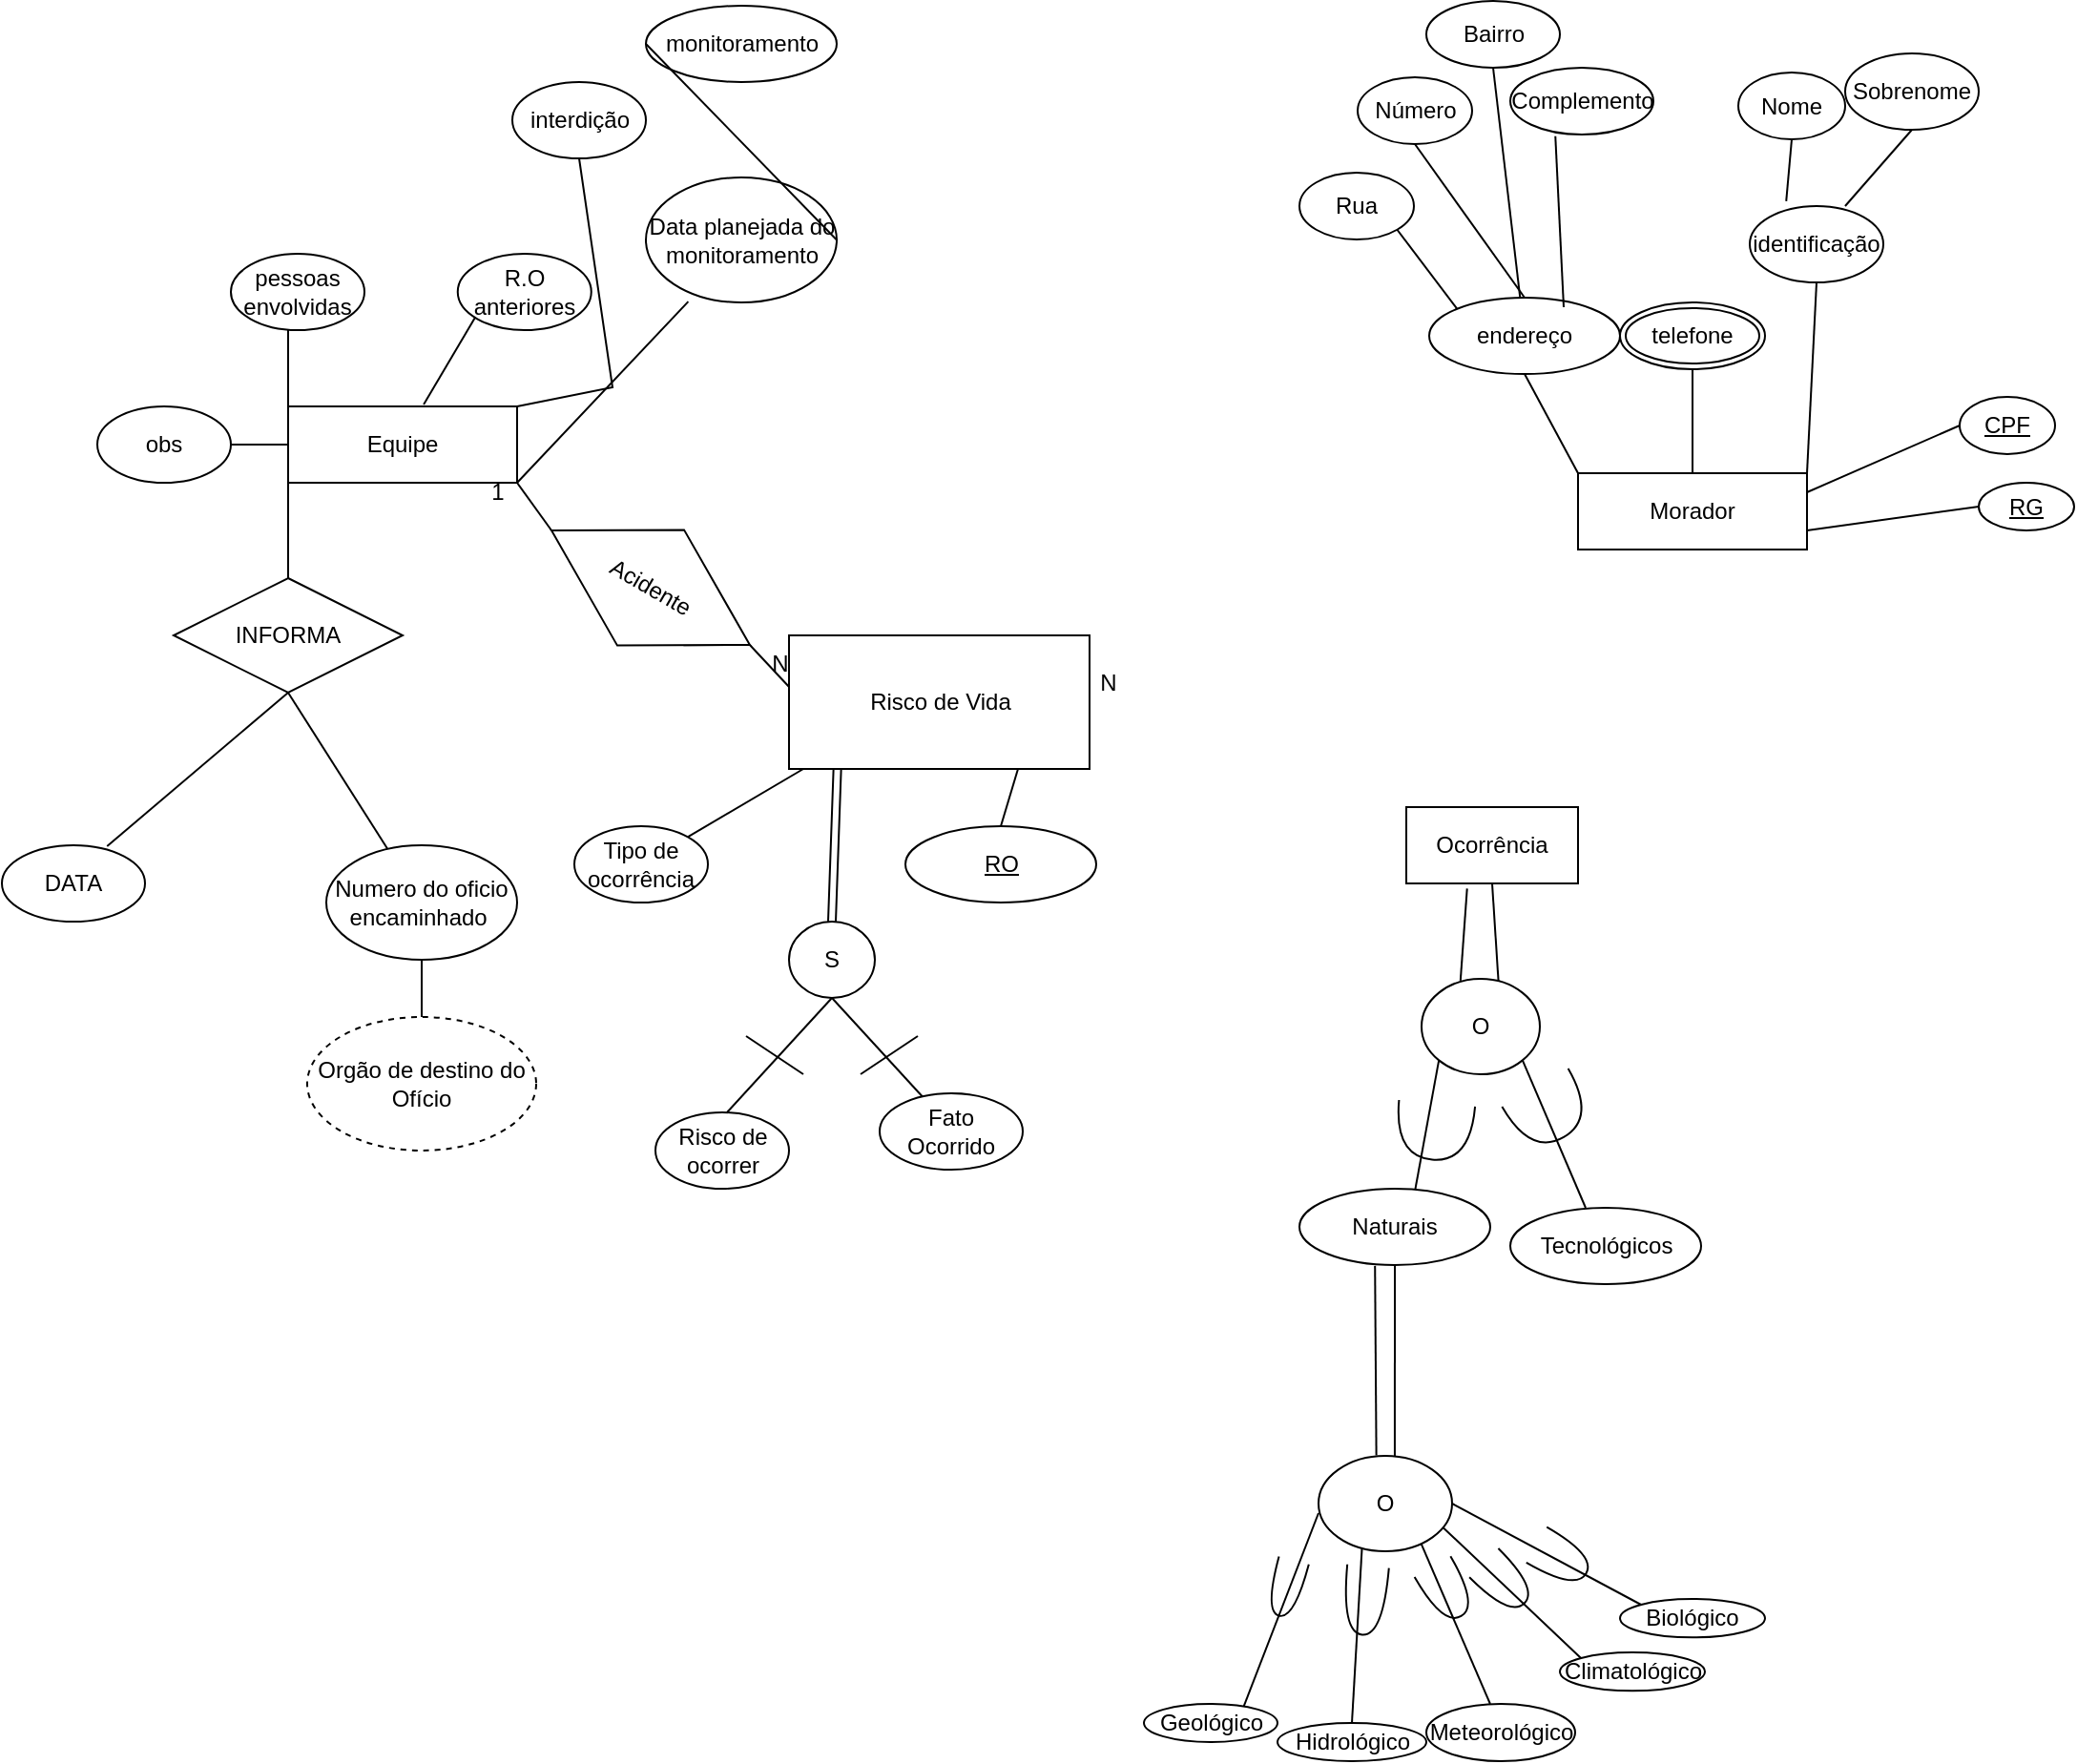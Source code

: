 <mxfile version="22.0.4" type="github">
  <diagram id="C5RBs43oDa-KdzZeNtuy" name="Page-1">
    <mxGraphModel dx="1467" dy="1438" grid="1" gridSize="10" guides="1" tooltips="1" connect="1" arrows="1" fold="1" page="1" pageScale="1" pageWidth="827" pageHeight="1169" math="0" shadow="0">
      <root>
        <mxCell id="WIyWlLk6GJQsqaUBKTNV-0" />
        <mxCell id="WIyWlLk6GJQsqaUBKTNV-1" parent="WIyWlLk6GJQsqaUBKTNV-0" />
        <mxCell id="PrvRkz_TOc2St610Ay0l-1" value="Equipe" style="rounded=0;whiteSpace=wrap;html=1;" parent="WIyWlLk6GJQsqaUBKTNV-1" vertex="1">
          <mxGeometry x="90" y="160" width="120" height="40" as="geometry" />
        </mxCell>
        <mxCell id="PrvRkz_TOc2St610Ay0l-5" value="" style="endArrow=none;html=1;rounded=0;entryX=1;entryY=1;entryDx=0;entryDy=0;exitX=0;exitY=0.5;exitDx=0;exitDy=0;" parent="WIyWlLk6GJQsqaUBKTNV-1" source="fVXsZCScKOvvf57o9i3i-1" target="PrvRkz_TOc2St610Ay0l-1" edge="1">
          <mxGeometry width="50" height="50" relative="1" as="geometry">
            <mxPoint x="223.181" y="293.284" as="sourcePoint" />
            <mxPoint x="250" y="140" as="targetPoint" />
          </mxGeometry>
        </mxCell>
        <mxCell id="PrvRkz_TOc2St610Ay0l-13" value="" style="endArrow=none;html=1;rounded=0;exitX=0.592;exitY=-0.025;exitDx=0;exitDy=0;exitPerimeter=0;" parent="WIyWlLk6GJQsqaUBKTNV-1" source="PrvRkz_TOc2St610Ay0l-1" edge="1">
          <mxGeometry width="50" height="50" relative="1" as="geometry">
            <mxPoint x="390" y="260" as="sourcePoint" />
            <mxPoint x="190" y="110" as="targetPoint" />
            <Array as="points">
              <mxPoint x="190" y="110" />
            </Array>
          </mxGeometry>
        </mxCell>
        <mxCell id="PrvRkz_TOc2St610Ay0l-14" value="R.O anteriores" style="ellipse;whiteSpace=wrap;html=1;" parent="WIyWlLk6GJQsqaUBKTNV-1" vertex="1">
          <mxGeometry x="178.88" y="80" width="70" height="40" as="geometry" />
        </mxCell>
        <mxCell id="PrvRkz_TOc2St610Ay0l-15" value="" style="endArrow=none;html=1;rounded=0;exitX=1;exitY=0;exitDx=0;exitDy=0;entryX=0.5;entryY=1;entryDx=0;entryDy=0;" parent="WIyWlLk6GJQsqaUBKTNV-1" source="PrvRkz_TOc2St610Ay0l-1" edge="1" target="PrvRkz_TOc2St610Ay0l-16">
          <mxGeometry width="50" height="50" relative="1" as="geometry">
            <mxPoint x="390" y="260" as="sourcePoint" />
            <mxPoint x="310" y="140" as="targetPoint" />
            <Array as="points">
              <mxPoint x="260" y="150" />
            </Array>
          </mxGeometry>
        </mxCell>
        <mxCell id="PrvRkz_TOc2St610Ay0l-16" value="interdição" style="ellipse;whiteSpace=wrap;html=1;" parent="WIyWlLk6GJQsqaUBKTNV-1" vertex="1">
          <mxGeometry x="207.5" y="-10" width="70" height="40" as="geometry" />
        </mxCell>
        <mxCell id="PrvRkz_TOc2St610Ay0l-18" value="" style="endArrow=none;html=1;rounded=0;exitX=0;exitY=0;exitDx=0;exitDy=0;" parent="WIyWlLk6GJQsqaUBKTNV-1" source="PrvRkz_TOc2St610Ay0l-1" edge="1">
          <mxGeometry width="50" height="50" relative="1" as="geometry">
            <mxPoint x="390" y="260" as="sourcePoint" />
            <mxPoint x="90" y="110" as="targetPoint" />
          </mxGeometry>
        </mxCell>
        <mxCell id="PrvRkz_TOc2St610Ay0l-19" value="pessoas envolvidas" style="ellipse;whiteSpace=wrap;html=1;" parent="WIyWlLk6GJQsqaUBKTNV-1" vertex="1">
          <mxGeometry x="60" y="80" width="70" height="40" as="geometry" />
        </mxCell>
        <mxCell id="PrvRkz_TOc2St610Ay0l-20" value="" style="endArrow=none;html=1;rounded=0;exitX=0;exitY=0.5;exitDx=0;exitDy=0;" parent="WIyWlLk6GJQsqaUBKTNV-1" source="PrvRkz_TOc2St610Ay0l-1" edge="1">
          <mxGeometry width="50" height="50" relative="1" as="geometry">
            <mxPoint x="390" y="260" as="sourcePoint" />
            <mxPoint x="50" y="180" as="targetPoint" />
          </mxGeometry>
        </mxCell>
        <mxCell id="PrvRkz_TOc2St610Ay0l-21" value="obs" style="ellipse;whiteSpace=wrap;html=1;" parent="WIyWlLk6GJQsqaUBKTNV-1" vertex="1">
          <mxGeometry x="-10" y="160" width="70" height="40" as="geometry" />
        </mxCell>
        <mxCell id="PrvRkz_TOc2St610Ay0l-22" value="DATA" style="ellipse;whiteSpace=wrap;html=1;" parent="WIyWlLk6GJQsqaUBKTNV-1" vertex="1">
          <mxGeometry x="-60" y="390" width="75" height="40" as="geometry" />
        </mxCell>
        <mxCell id="PrvRkz_TOc2St610Ay0l-24" value="" style="endArrow=none;html=1;rounded=0;entryX=0;entryY=1;entryDx=0;entryDy=0;" parent="WIyWlLk6GJQsqaUBKTNV-1" target="PrvRkz_TOc2St610Ay0l-1" edge="1">
          <mxGeometry width="50" height="50" relative="1" as="geometry">
            <mxPoint x="90" y="260" as="sourcePoint" />
            <mxPoint x="440" y="210" as="targetPoint" />
          </mxGeometry>
        </mxCell>
        <mxCell id="PrvRkz_TOc2St610Ay0l-25" value="Numero do oficio encaminhado&amp;nbsp;" style="ellipse;whiteSpace=wrap;html=1;" parent="WIyWlLk6GJQsqaUBKTNV-1" vertex="1">
          <mxGeometry x="110" y="390" width="100" height="60" as="geometry" />
        </mxCell>
        <mxCell id="PrvRkz_TOc2St610Ay0l-28" value="Morador" style="rounded=0;whiteSpace=wrap;html=1;" parent="WIyWlLk6GJQsqaUBKTNV-1" vertex="1">
          <mxGeometry x="766" y="195" width="120" height="40" as="geometry" />
        </mxCell>
        <mxCell id="PrvRkz_TOc2St610Ay0l-29" value="" style="endArrow=none;html=1;rounded=0;exitX=0.5;exitY=0;exitDx=0;exitDy=0;entryX=0.5;entryY=1;entryDx=0;entryDy=0;" parent="WIyWlLk6GJQsqaUBKTNV-1" source="PrvRkz_TOc2St610Ay0l-28" edge="1" target="NeO4dmOVWxTtskisOT3O-9">
          <mxGeometry width="50" height="50" relative="1" as="geometry">
            <mxPoint x="826" y="165" as="sourcePoint" />
            <mxPoint x="826" y="125" as="targetPoint" />
          </mxGeometry>
        </mxCell>
        <mxCell id="uyjfCOBZuGkscZn23ESY-0" value="Nome" style="ellipse;whiteSpace=wrap;html=1;" parent="WIyWlLk6GJQsqaUBKTNV-1" vertex="1">
          <mxGeometry x="850" y="-15" width="56" height="35" as="geometry" />
        </mxCell>
        <mxCell id="uyjfCOBZuGkscZn23ESY-1" value="identificação" style="ellipse;whiteSpace=wrap;html=1;" parent="WIyWlLk6GJQsqaUBKTNV-1" vertex="1">
          <mxGeometry x="856" y="55" width="70" height="40" as="geometry" />
        </mxCell>
        <mxCell id="uyjfCOBZuGkscZn23ESY-2" value="" style="endArrow=none;html=1;rounded=0;entryX=1;entryY=0;entryDx=0;entryDy=0;exitX=0.5;exitY=1;exitDx=0;exitDy=0;" parent="WIyWlLk6GJQsqaUBKTNV-1" source="uyjfCOBZuGkscZn23ESY-1" target="PrvRkz_TOc2St610Ay0l-28" edge="1">
          <mxGeometry width="50" height="50" relative="1" as="geometry">
            <mxPoint x="886" y="95" as="sourcePoint" />
            <mxPoint x="886" y="175" as="targetPoint" />
          </mxGeometry>
        </mxCell>
        <mxCell id="uyjfCOBZuGkscZn23ESY-3" value="" style="endArrow=none;html=1;rounded=0;exitX=1;exitY=0.25;exitDx=0;exitDy=0;entryX=0;entryY=0.5;entryDx=0;entryDy=0;" parent="WIyWlLk6GJQsqaUBKTNV-1" source="PrvRkz_TOc2St610Ay0l-28" target="NeO4dmOVWxTtskisOT3O-18" edge="1">
          <mxGeometry width="50" height="50" relative="1" as="geometry">
            <mxPoint x="916" y="205" as="sourcePoint" />
            <mxPoint x="966" y="205" as="targetPoint" />
          </mxGeometry>
        </mxCell>
        <mxCell id="uyjfCOBZuGkscZn23ESY-16" value="" style="verticalLabelPosition=bottom;verticalAlign=top;html=1;shape=mxgraph.flowchart.on-page_reference;" parent="WIyWlLk6GJQsqaUBKTNV-1" vertex="1">
          <mxGeometry x="352.5" y="430" width="45" height="40" as="geometry" />
        </mxCell>
        <mxCell id="uyjfCOBZuGkscZn23ESY-18" value="" style="endArrow=none;html=1;rounded=0;exitX=0.5;exitY=1;exitDx=0;exitDy=0;exitPerimeter=0;" parent="WIyWlLk6GJQsqaUBKTNV-1" source="uyjfCOBZuGkscZn23ESY-16" edge="1">
          <mxGeometry width="50" height="50" relative="1" as="geometry">
            <mxPoint x="430" y="510" as="sourcePoint" />
            <mxPoint x="320" y="530" as="targetPoint" />
          </mxGeometry>
        </mxCell>
        <mxCell id="uyjfCOBZuGkscZn23ESY-19" value="" style="endArrow=none;html=1;rounded=0;entryX=0.5;entryY=1;entryDx=0;entryDy=0;entryPerimeter=0;" parent="WIyWlLk6GJQsqaUBKTNV-1" target="uyjfCOBZuGkscZn23ESY-16" edge="1">
          <mxGeometry width="50" height="50" relative="1" as="geometry">
            <mxPoint x="430" y="530" as="sourcePoint" />
            <mxPoint x="480" y="460" as="targetPoint" />
          </mxGeometry>
        </mxCell>
        <mxCell id="uyjfCOBZuGkscZn23ESY-20" value="" style="endArrow=none;html=1;rounded=0;" parent="WIyWlLk6GJQsqaUBKTNV-1" edge="1">
          <mxGeometry width="50" height="50" relative="1" as="geometry">
            <mxPoint x="390" y="510" as="sourcePoint" />
            <mxPoint x="420" y="490" as="targetPoint" />
          </mxGeometry>
        </mxCell>
        <mxCell id="uyjfCOBZuGkscZn23ESY-21" value="" style="endArrow=none;html=1;rounded=0;" parent="WIyWlLk6GJQsqaUBKTNV-1" edge="1">
          <mxGeometry width="50" height="50" relative="1" as="geometry">
            <mxPoint x="360" y="510" as="sourcePoint" />
            <mxPoint x="330" y="490" as="targetPoint" />
          </mxGeometry>
        </mxCell>
        <mxCell id="uyjfCOBZuGkscZn23ESY-25" value="" style="endArrow=none;html=1;rounded=0;exitX=1;exitY=0.5;exitDx=0;exitDy=0;entryX=0;entryY=0.5;entryDx=0;entryDy=0;" parent="WIyWlLk6GJQsqaUBKTNV-1" source="fVXsZCScKOvvf57o9i3i-1" edge="1">
          <mxGeometry width="50" height="50" relative="1" as="geometry">
            <mxPoint x="266.643" y="280.178" as="sourcePoint" />
            <mxPoint x="360" y="315" as="targetPoint" />
          </mxGeometry>
        </mxCell>
        <mxCell id="uyjfCOBZuGkscZn23ESY-26" value="" style="endArrow=none;html=1;rounded=0;exitX=0;exitY=1;exitDx=0;exitDy=0;" parent="WIyWlLk6GJQsqaUBKTNV-1" target="uyjfCOBZuGkscZn23ESY-27" edge="1">
          <mxGeometry width="50" height="50" relative="1" as="geometry">
            <mxPoint x="360" y="350" as="sourcePoint" />
            <mxPoint x="300" y="370" as="targetPoint" />
          </mxGeometry>
        </mxCell>
        <mxCell id="uyjfCOBZuGkscZn23ESY-27" value="Tipo de ocorrência" style="ellipse;whiteSpace=wrap;html=1;" parent="WIyWlLk6GJQsqaUBKTNV-1" vertex="1">
          <mxGeometry x="240" y="380" width="70" height="40" as="geometry" />
        </mxCell>
        <mxCell id="MZsd6Ya7zDLGfJmb7HzW-5" value="S" style="text;html=1;strokeColor=none;fillColor=none;align=center;verticalAlign=middle;whiteSpace=wrap;rounded=0;" parent="WIyWlLk6GJQsqaUBKTNV-1" vertex="1">
          <mxGeometry x="345" y="435" width="60" height="30" as="geometry" />
        </mxCell>
        <mxCell id="MZsd6Ya7zDLGfJmb7HzW-6" value="Risco de ocorrer" style="ellipse;whiteSpace=wrap;html=1;" parent="WIyWlLk6GJQsqaUBKTNV-1" vertex="1">
          <mxGeometry x="282.5" y="530" width="70" height="40" as="geometry" />
        </mxCell>
        <mxCell id="MZsd6Ya7zDLGfJmb7HzW-7" value="Fato Ocorrido" style="ellipse;whiteSpace=wrap;html=1;" parent="WIyWlLk6GJQsqaUBKTNV-1" vertex="1">
          <mxGeometry x="400" y="520" width="75" height="40" as="geometry" />
        </mxCell>
        <mxCell id="MZsd6Ya7zDLGfJmb7HzW-9" value="Data planejada do monitoramento" style="ellipse;whiteSpace=wrap;html=1;" parent="WIyWlLk6GJQsqaUBKTNV-1" vertex="1">
          <mxGeometry x="277.5" y="40" width="100" height="65.51" as="geometry" />
        </mxCell>
        <mxCell id="MZsd6Ya7zDLGfJmb7HzW-11" value="INFORMA" style="shape=rhombus;perimeter=rhombusPerimeter;whiteSpace=wrap;html=1;align=center;" parent="WIyWlLk6GJQsqaUBKTNV-1" vertex="1">
          <mxGeometry x="30" y="250" width="120" height="60" as="geometry" />
        </mxCell>
        <mxCell id="MZsd6Ya7zDLGfJmb7HzW-13" value="" style="endArrow=none;html=1;rounded=0;exitX=0.5;exitY=1;exitDx=0;exitDy=0;entryX=0.735;entryY=0.012;entryDx=0;entryDy=0;entryPerimeter=0;" parent="WIyWlLk6GJQsqaUBKTNV-1" source="MZsd6Ya7zDLGfJmb7HzW-11" target="PrvRkz_TOc2St610Ay0l-22" edge="1">
          <mxGeometry width="50" height="50" relative="1" as="geometry">
            <mxPoint x="390" y="370" as="sourcePoint" />
            <mxPoint x="440" y="320" as="targetPoint" />
          </mxGeometry>
        </mxCell>
        <mxCell id="MZsd6Ya7zDLGfJmb7HzW-14" value="" style="endArrow=none;html=1;rounded=0;" parent="WIyWlLk6GJQsqaUBKTNV-1" target="PrvRkz_TOc2St610Ay0l-25" edge="1">
          <mxGeometry width="50" height="50" relative="1" as="geometry">
            <mxPoint x="90" y="310" as="sourcePoint" />
            <mxPoint x="440" y="320" as="targetPoint" />
          </mxGeometry>
        </mxCell>
        <mxCell id="MZsd6Ya7zDLGfJmb7HzW-15" value="Orgão de destino do Ofício" style="ellipse;whiteSpace=wrap;html=1;align=center;dashed=1;" parent="WIyWlLk6GJQsqaUBKTNV-1" vertex="1">
          <mxGeometry x="100" y="480" width="120" height="70" as="geometry" />
        </mxCell>
        <mxCell id="MZsd6Ya7zDLGfJmb7HzW-16" value="" style="endArrow=none;html=1;rounded=0;exitX=0.5;exitY=1;exitDx=0;exitDy=0;" parent="WIyWlLk6GJQsqaUBKTNV-1" source="PrvRkz_TOc2St610Ay0l-25" target="MZsd6Ya7zDLGfJmb7HzW-15" edge="1">
          <mxGeometry width="50" height="50" relative="1" as="geometry">
            <mxPoint x="510" y="510" as="sourcePoint" />
            <mxPoint x="560" y="460" as="targetPoint" />
          </mxGeometry>
        </mxCell>
        <mxCell id="MZsd6Ya7zDLGfJmb7HzW-18" value="" style="endArrow=none;html=1;rounded=0;exitX=1;exitY=1;exitDx=0;exitDy=0;entryX=0.222;entryY=0.993;entryDx=0;entryDy=0;entryPerimeter=0;" parent="WIyWlLk6GJQsqaUBKTNV-1" source="PrvRkz_TOc2St610Ay0l-1" edge="1" target="MZsd6Ya7zDLGfJmb7HzW-9">
          <mxGeometry width="50" height="50" relative="1" as="geometry">
            <mxPoint x="510" y="370" as="sourcePoint" />
            <mxPoint x="310" y="200" as="targetPoint" />
          </mxGeometry>
        </mxCell>
        <mxCell id="MZsd6Ya7zDLGfJmb7HzW-20" value="monitoramento" style="ellipse;whiteSpace=wrap;html=1;align=center;" parent="WIyWlLk6GJQsqaUBKTNV-1" vertex="1">
          <mxGeometry x="277.5" y="-50" width="100" height="40" as="geometry" />
        </mxCell>
        <mxCell id="jK4c6H0Ts9YG_bzILDkd-0" value="N" style="text;html=1;strokeColor=none;fillColor=none;align=center;verticalAlign=middle;whiteSpace=wrap;rounded=0;" parent="WIyWlLk6GJQsqaUBKTNV-1" vertex="1">
          <mxGeometry x="490" y="290" width="60" height="30" as="geometry" />
        </mxCell>
        <mxCell id="jK4c6H0Ts9YG_bzILDkd-4" value="N" style="text;html=1;strokeColor=none;fillColor=none;align=center;verticalAlign=middle;whiteSpace=wrap;rounded=0;" parent="WIyWlLk6GJQsqaUBKTNV-1" vertex="1">
          <mxGeometry x="317.5" y="280" width="60" height="30" as="geometry" />
        </mxCell>
        <mxCell id="jK4c6H0Ts9YG_bzILDkd-5" value="1" style="text;html=1;strokeColor=none;fillColor=none;align=center;verticalAlign=middle;whiteSpace=wrap;rounded=0;" parent="WIyWlLk6GJQsqaUBKTNV-1" vertex="1">
          <mxGeometry x="170" y="190" width="60" height="30" as="geometry" />
        </mxCell>
        <mxCell id="t3xJQV-ZgWTzb67pA7qt-0" value="RO" style="ellipse;whiteSpace=wrap;html=1;align=center;fontStyle=4;" parent="WIyWlLk6GJQsqaUBKTNV-1" vertex="1">
          <mxGeometry x="413.5" y="380" width="100" height="40" as="geometry" />
        </mxCell>
        <mxCell id="t3xJQV-ZgWTzb67pA7qt-1" value="" style="endArrow=none;html=1;rounded=0;exitX=0.75;exitY=1;exitDx=0;exitDy=0;entryX=0.5;entryY=0;entryDx=0;entryDy=0;" parent="WIyWlLk6GJQsqaUBKTNV-1" target="t3xJQV-ZgWTzb67pA7qt-0" edge="1">
          <mxGeometry width="50" height="50" relative="1" as="geometry">
            <mxPoint x="472.5" y="350" as="sourcePoint" />
            <mxPoint x="630" y="420" as="targetPoint" />
          </mxGeometry>
        </mxCell>
        <mxCell id="4AvuOSr9Ut7CQzr3OK1i-1" value="" style="endArrow=none;html=1;rounded=0;entryX=1;entryY=0.5;entryDx=0;entryDy=0;exitX=0;exitY=0.5;exitDx=0;exitDy=0;" parent="WIyWlLk6GJQsqaUBKTNV-1" source="MZsd6Ya7zDLGfJmb7HzW-20" target="MZsd6Ya7zDLGfJmb7HzW-9" edge="1">
          <mxGeometry width="50" height="50" relative="1" as="geometry">
            <mxPoint x="450" y="470" as="sourcePoint" />
            <mxPoint x="500" y="420" as="targetPoint" />
          </mxGeometry>
        </mxCell>
        <mxCell id="fVXsZCScKOvvf57o9i3i-2" value="" style="endArrow=none;html=1;rounded=0;entryX=1;entryY=1;entryDx=0;entryDy=0;exitX=1;exitY=0.5;exitDx=0;exitDy=0;" parent="WIyWlLk6GJQsqaUBKTNV-1" source="fVXsZCScKOvvf57o9i3i-1" target="fVXsZCScKOvvf57o9i3i-1" edge="1">
          <mxGeometry width="50" height="50" relative="1" as="geometry">
            <mxPoint x="223.181" y="293.284" as="sourcePoint" />
            <mxPoint x="210" y="200" as="targetPoint" />
          </mxGeometry>
        </mxCell>
        <mxCell id="fVXsZCScKOvvf57o9i3i-1" value="Acidente" style="shape=rhombus;perimeter=rhombusPerimeter;whiteSpace=wrap;html=1;align=center;rotation=30;" parent="WIyWlLk6GJQsqaUBKTNV-1" vertex="1">
          <mxGeometry x="220" y="220" width="120" height="70" as="geometry" />
        </mxCell>
        <mxCell id="fVXsZCScKOvvf57o9i3i-3" value="" style="shape=link;html=1;rounded=0;exitX=0.119;exitY=0.987;exitDx=0;exitDy=0;exitPerimeter=0;entryX=0.5;entryY=0;entryDx=0;entryDy=0;entryPerimeter=0;" parent="WIyWlLk6GJQsqaUBKTNV-1" target="uyjfCOBZuGkscZn23ESY-16" edge="1">
          <mxGeometry width="100" relative="1" as="geometry">
            <mxPoint x="377.85" y="349.09" as="sourcePoint" />
            <mxPoint x="530" y="380" as="targetPoint" />
          </mxGeometry>
        </mxCell>
        <mxCell id="wc_RnZq1DOK2cN5d9Vo4-1" value="endereço" style="ellipse;whiteSpace=wrap;html=1;align=center;" parent="WIyWlLk6GJQsqaUBKTNV-1" vertex="1">
          <mxGeometry x="688" y="103.01" width="100" height="40" as="geometry" />
        </mxCell>
        <mxCell id="abQKeBMtRY9wUSzvEeuI-0" value="Risco de Vida" style="whiteSpace=wrap;html=1;align=center;" parent="WIyWlLk6GJQsqaUBKTNV-1" vertex="1">
          <mxGeometry x="352.5" y="280" width="157.5" height="70" as="geometry" />
        </mxCell>
        <mxCell id="NeO4dmOVWxTtskisOT3O-0" value="Rua" style="ellipse;whiteSpace=wrap;html=1;align=center;" vertex="1" parent="WIyWlLk6GJQsqaUBKTNV-1">
          <mxGeometry x="620" y="37.5" width="60" height="35" as="geometry" />
        </mxCell>
        <mxCell id="NeO4dmOVWxTtskisOT3O-1" value="" style="endArrow=none;html=1;rounded=0;entryX=1;entryY=1;entryDx=0;entryDy=0;exitX=0;exitY=0;exitDx=0;exitDy=0;" edge="1" parent="WIyWlLk6GJQsqaUBKTNV-1" source="wc_RnZq1DOK2cN5d9Vo4-1" target="NeO4dmOVWxTtskisOT3O-0">
          <mxGeometry relative="1" as="geometry">
            <mxPoint x="676" y="75" as="sourcePoint" />
            <mxPoint x="640" y="15" as="targetPoint" />
          </mxGeometry>
        </mxCell>
        <mxCell id="NeO4dmOVWxTtskisOT3O-2" value="Número" style="ellipse;whiteSpace=wrap;html=1;align=center;" vertex="1" parent="WIyWlLk6GJQsqaUBKTNV-1">
          <mxGeometry x="650.5" y="-12.5" width="60" height="35" as="geometry" />
        </mxCell>
        <mxCell id="NeO4dmOVWxTtskisOT3O-3" value="" style="endArrow=none;html=1;rounded=0;entryX=0.5;entryY=1;entryDx=0;entryDy=0;exitX=0.5;exitY=0;exitDx=0;exitDy=0;" edge="1" parent="WIyWlLk6GJQsqaUBKTNV-1" target="NeO4dmOVWxTtskisOT3O-2" source="wc_RnZq1DOK2cN5d9Vo4-1">
          <mxGeometry relative="1" as="geometry">
            <mxPoint x="814" y="31" as="sourcePoint" />
            <mxPoint x="946" y="55" as="targetPoint" />
          </mxGeometry>
        </mxCell>
        <mxCell id="NeO4dmOVWxTtskisOT3O-4" value="Bairro" style="ellipse;whiteSpace=wrap;html=1;align=center;" vertex="1" parent="WIyWlLk6GJQsqaUBKTNV-1">
          <mxGeometry x="686.5" y="-52.5" width="70" height="35" as="geometry" />
        </mxCell>
        <mxCell id="NeO4dmOVWxTtskisOT3O-5" value="" style="endArrow=none;html=1;rounded=0;entryX=0.5;entryY=1;entryDx=0;entryDy=0;" edge="1" parent="WIyWlLk6GJQsqaUBKTNV-1" target="NeO4dmOVWxTtskisOT3O-4" source="wc_RnZq1DOK2cN5d9Vo4-1">
          <mxGeometry relative="1" as="geometry">
            <mxPoint x="850" y="35" as="sourcePoint" />
            <mxPoint x="1056" y="45" as="targetPoint" />
          </mxGeometry>
        </mxCell>
        <mxCell id="NeO4dmOVWxTtskisOT3O-6" value="Complemento" style="ellipse;whiteSpace=wrap;html=1;align=center;" vertex="1" parent="WIyWlLk6GJQsqaUBKTNV-1">
          <mxGeometry x="730.5" y="-17.5" width="75" height="35" as="geometry" />
        </mxCell>
        <mxCell id="NeO4dmOVWxTtskisOT3O-7" value="" style="endArrow=none;html=1;rounded=0;entryX=0.315;entryY=1.024;entryDx=0;entryDy=0;entryPerimeter=0;exitX=0.705;exitY=0.125;exitDx=0;exitDy=0;exitPerimeter=0;" edge="1" parent="WIyWlLk6GJQsqaUBKTNV-1" target="NeO4dmOVWxTtskisOT3O-6" source="wc_RnZq1DOK2cN5d9Vo4-1">
          <mxGeometry relative="1" as="geometry">
            <mxPoint x="760" y="20" as="sourcePoint" />
            <mxPoint x="796" y="-5" as="targetPoint" />
          </mxGeometry>
        </mxCell>
        <mxCell id="NeO4dmOVWxTtskisOT3O-8" value="" style="endArrow=none;html=1;rounded=0;entryX=0.5;entryY=1;entryDx=0;entryDy=0;exitX=0;exitY=0;exitDx=0;exitDy=0;" edge="1" parent="WIyWlLk6GJQsqaUBKTNV-1" source="PrvRkz_TOc2St610Ay0l-28" target="wc_RnZq1DOK2cN5d9Vo4-1">
          <mxGeometry relative="1" as="geometry">
            <mxPoint x="755" y="191" as="sourcePoint" />
            <mxPoint x="737" y="85" as="targetPoint" />
          </mxGeometry>
        </mxCell>
        <mxCell id="NeO4dmOVWxTtskisOT3O-9" value="telefone" style="ellipse;shape=doubleEllipse;margin=3;whiteSpace=wrap;html=1;align=center;" vertex="1" parent="WIyWlLk6GJQsqaUBKTNV-1">
          <mxGeometry x="788" y="105.51" width="76" height="35" as="geometry" />
        </mxCell>
        <mxCell id="NeO4dmOVWxTtskisOT3O-10" value="" style="endArrow=none;html=1;rounded=0;entryX=0.273;entryY=-0.065;entryDx=0;entryDy=0;entryPerimeter=0;exitX=0.5;exitY=1;exitDx=0;exitDy=0;" edge="1" parent="WIyWlLk6GJQsqaUBKTNV-1" source="uyjfCOBZuGkscZn23ESY-0" target="uyjfCOBZuGkscZn23ESY-1">
          <mxGeometry width="50" height="50" relative="1" as="geometry">
            <mxPoint x="925" y="-15" as="sourcePoint" />
            <mxPoint x="926" y="3" as="targetPoint" />
          </mxGeometry>
        </mxCell>
        <mxCell id="NeO4dmOVWxTtskisOT3O-12" value="Sobrenome" style="ellipse;whiteSpace=wrap;html=1;" vertex="1" parent="WIyWlLk6GJQsqaUBKTNV-1">
          <mxGeometry x="906" y="-25" width="70" height="40" as="geometry" />
        </mxCell>
        <mxCell id="NeO4dmOVWxTtskisOT3O-13" value="" style="endArrow=none;html=1;rounded=0;entryX=0.714;entryY=0;entryDx=0;entryDy=0;entryPerimeter=0;exitX=0.5;exitY=1;exitDx=0;exitDy=0;" edge="1" parent="WIyWlLk6GJQsqaUBKTNV-1" source="NeO4dmOVWxTtskisOT3O-12" target="uyjfCOBZuGkscZn23ESY-1">
          <mxGeometry width="50" height="50" relative="1" as="geometry">
            <mxPoint x="1005" y="-12" as="sourcePoint" />
            <mxPoint x="1005" y="65" as="targetPoint" />
          </mxGeometry>
        </mxCell>
        <mxCell id="NeO4dmOVWxTtskisOT3O-18" value="CPF" style="ellipse;whiteSpace=wrap;html=1;align=center;fontStyle=4;" vertex="1" parent="WIyWlLk6GJQsqaUBKTNV-1">
          <mxGeometry x="966" y="155" width="50" height="30" as="geometry" />
        </mxCell>
        <mxCell id="NeO4dmOVWxTtskisOT3O-19" value="" style="endArrow=none;html=1;rounded=0;exitX=1;exitY=0.75;exitDx=0;exitDy=0;entryX=0;entryY=0.5;entryDx=0;entryDy=0;" edge="1" parent="WIyWlLk6GJQsqaUBKTNV-1" target="NeO4dmOVWxTtskisOT3O-20" source="PrvRkz_TOc2St610Ay0l-28">
          <mxGeometry width="50" height="50" relative="1" as="geometry">
            <mxPoint x="896" y="245" as="sourcePoint" />
            <mxPoint x="976" y="245" as="targetPoint" />
          </mxGeometry>
        </mxCell>
        <mxCell id="NeO4dmOVWxTtskisOT3O-20" value="RG" style="ellipse;whiteSpace=wrap;html=1;align=center;fontStyle=4;" vertex="1" parent="WIyWlLk6GJQsqaUBKTNV-1">
          <mxGeometry x="976" y="200" width="50" height="25" as="geometry" />
        </mxCell>
        <mxCell id="NeO4dmOVWxTtskisOT3O-21" value="Ocorrência" style="whiteSpace=wrap;html=1;align=center;" vertex="1" parent="WIyWlLk6GJQsqaUBKTNV-1">
          <mxGeometry x="676" y="370" width="90" height="40" as="geometry" />
        </mxCell>
        <mxCell id="NeO4dmOVWxTtskisOT3O-22" value="" style="endArrow=none;html=1;rounded=0;entryX=0.5;entryY=1;entryDx=0;entryDy=0;exitX=0.652;exitY=0.066;exitDx=0;exitDy=0;exitPerimeter=0;" edge="1" parent="WIyWlLk6GJQsqaUBKTNV-1" source="NeO4dmOVWxTtskisOT3O-25" target="NeO4dmOVWxTtskisOT3O-21">
          <mxGeometry relative="1" as="geometry">
            <mxPoint x="726" y="450" as="sourcePoint" />
            <mxPoint x="720" y="390" as="targetPoint" />
          </mxGeometry>
        </mxCell>
        <mxCell id="NeO4dmOVWxTtskisOT3O-23" value="" style="endArrow=none;html=1;rounded=0;exitX=0.354;exitY=1.068;exitDx=0;exitDy=0;exitPerimeter=0;entryX=0.329;entryY=0.019;entryDx=0;entryDy=0;entryPerimeter=0;" edge="1" parent="WIyWlLk6GJQsqaUBKTNV-1" source="NeO4dmOVWxTtskisOT3O-21" target="NeO4dmOVWxTtskisOT3O-25">
          <mxGeometry relative="1" as="geometry">
            <mxPoint x="810" y="390" as="sourcePoint" />
            <mxPoint x="701" y="450" as="targetPoint" />
          </mxGeometry>
        </mxCell>
        <mxCell id="NeO4dmOVWxTtskisOT3O-25" value="O" style="ellipse;whiteSpace=wrap;html=1;align=center;" vertex="1" parent="WIyWlLk6GJQsqaUBKTNV-1">
          <mxGeometry x="684" y="460" width="62" height="50" as="geometry" />
        </mxCell>
        <mxCell id="NeO4dmOVWxTtskisOT3O-27" value="" style="endArrow=none;html=1;rounded=0;entryX=0;entryY=1;entryDx=0;entryDy=0;exitX=0.603;exitY=0.063;exitDx=0;exitDy=0;exitPerimeter=0;" edge="1" parent="WIyWlLk6GJQsqaUBKTNV-1" source="NeO4dmOVWxTtskisOT3O-29" target="NeO4dmOVWxTtskisOT3O-25">
          <mxGeometry relative="1" as="geometry">
            <mxPoint x="670" y="590" as="sourcePoint" />
            <mxPoint x="750" y="510" as="targetPoint" />
          </mxGeometry>
        </mxCell>
        <mxCell id="NeO4dmOVWxTtskisOT3O-28" value="" style="endArrow=none;html=1;rounded=0;entryX=1;entryY=1;entryDx=0;entryDy=0;exitX=0.395;exitY=0;exitDx=0;exitDy=0;exitPerimeter=0;" edge="1" parent="WIyWlLk6GJQsqaUBKTNV-1" source="NeO4dmOVWxTtskisOT3O-30" target="NeO4dmOVWxTtskisOT3O-25">
          <mxGeometry relative="1" as="geometry">
            <mxPoint x="760" y="560" as="sourcePoint" />
            <mxPoint x="704" y="522" as="targetPoint" />
          </mxGeometry>
        </mxCell>
        <mxCell id="NeO4dmOVWxTtskisOT3O-29" value="Naturais" style="ellipse;whiteSpace=wrap;html=1;align=center;" vertex="1" parent="WIyWlLk6GJQsqaUBKTNV-1">
          <mxGeometry x="620" y="570" width="100" height="40" as="geometry" />
        </mxCell>
        <mxCell id="NeO4dmOVWxTtskisOT3O-30" value="Tecnológicos" style="ellipse;whiteSpace=wrap;html=1;align=center;" vertex="1" parent="WIyWlLk6GJQsqaUBKTNV-1">
          <mxGeometry x="730.5" y="580" width="100" height="40" as="geometry" />
        </mxCell>
        <mxCell id="NeO4dmOVWxTtskisOT3O-35" value="" style="shape=requiredInterface;html=1;verticalLabelPosition=bottom;sketch=0;rotation=95;" vertex="1" parent="WIyWlLk6GJQsqaUBKTNV-1">
          <mxGeometry x="676" y="520" width="29.66" height="40" as="geometry" />
        </mxCell>
        <mxCell id="NeO4dmOVWxTtskisOT3O-36" value="" style="shape=requiredInterface;html=1;verticalLabelPosition=bottom;sketch=0;rotation=60;" vertex="1" parent="WIyWlLk6GJQsqaUBKTNV-1">
          <mxGeometry x="736" y="510" width="30" height="40" as="geometry" />
        </mxCell>
        <mxCell id="NeO4dmOVWxTtskisOT3O-37" value="" style="endArrow=none;html=1;rounded=0;entryX=0.396;entryY=1.011;entryDx=0;entryDy=0;entryPerimeter=0;exitX=0.433;exitY=-0.005;exitDx=0;exitDy=0;exitPerimeter=0;" edge="1" parent="WIyWlLk6GJQsqaUBKTNV-1" source="NeO4dmOVWxTtskisOT3O-40" target="NeO4dmOVWxTtskisOT3O-29">
          <mxGeometry relative="1" as="geometry">
            <mxPoint x="659" y="700" as="sourcePoint" />
            <mxPoint x="680" y="620" as="targetPoint" />
          </mxGeometry>
        </mxCell>
        <mxCell id="NeO4dmOVWxTtskisOT3O-38" value="" style="endArrow=none;html=1;rounded=0;entryX=0.5;entryY=1;entryDx=0;entryDy=0;exitX=0.571;exitY=0.023;exitDx=0;exitDy=0;exitPerimeter=0;" edge="1" parent="WIyWlLk6GJQsqaUBKTNV-1" source="NeO4dmOVWxTtskisOT3O-40" target="NeO4dmOVWxTtskisOT3O-29">
          <mxGeometry relative="1" as="geometry">
            <mxPoint x="670" y="700" as="sourcePoint" />
            <mxPoint x="668" y="626" as="targetPoint" />
          </mxGeometry>
        </mxCell>
        <mxCell id="NeO4dmOVWxTtskisOT3O-40" value="O" style="ellipse;whiteSpace=wrap;html=1;align=center;" vertex="1" parent="WIyWlLk6GJQsqaUBKTNV-1">
          <mxGeometry x="630" y="710" width="70" height="50" as="geometry" />
        </mxCell>
        <mxCell id="NeO4dmOVWxTtskisOT3O-41" value="" style="endArrow=none;html=1;rounded=0;entryX=0;entryY=0.6;entryDx=0;entryDy=0;entryPerimeter=0;exitX=0.735;exitY=0.178;exitDx=0;exitDy=0;exitPerimeter=0;" edge="1" parent="WIyWlLk6GJQsqaUBKTNV-1" source="NeO4dmOVWxTtskisOT3O-54" target="NeO4dmOVWxTtskisOT3O-40">
          <mxGeometry relative="1" as="geometry">
            <mxPoint x="590" y="840" as="sourcePoint" />
            <mxPoint x="614.34" y="753" as="targetPoint" />
          </mxGeometry>
        </mxCell>
        <mxCell id="NeO4dmOVWxTtskisOT3O-42" value="" style="endArrow=none;html=1;rounded=0;entryX=0.768;entryY=0.919;entryDx=0;entryDy=0;exitX=0.429;exitY=0;exitDx=0;exitDy=0;exitPerimeter=0;entryPerimeter=0;" edge="1" parent="WIyWlLk6GJQsqaUBKTNV-1" source="NeO4dmOVWxTtskisOT3O-56" target="NeO4dmOVWxTtskisOT3O-40">
          <mxGeometry relative="1" as="geometry">
            <mxPoint x="720" y="837" as="sourcePoint" />
            <mxPoint x="687" y="760" as="targetPoint" />
          </mxGeometry>
        </mxCell>
        <mxCell id="NeO4dmOVWxTtskisOT3O-43" value="" style="shape=requiredInterface;html=1;verticalLabelPosition=bottom;sketch=0;rotation=105;" vertex="1" parent="WIyWlLk6GJQsqaUBKTNV-1">
          <mxGeometry x="598.21" y="771.21" width="30" height="16.19" as="geometry" />
        </mxCell>
        <mxCell id="NeO4dmOVWxTtskisOT3O-44" value="" style="shape=requiredInterface;html=1;verticalLabelPosition=bottom;sketch=0;rotation=60;" vertex="1" parent="WIyWlLk6GJQsqaUBKTNV-1">
          <mxGeometry x="682.25" y="770.12" width="30" height="21.77" as="geometry" />
        </mxCell>
        <mxCell id="NeO4dmOVWxTtskisOT3O-45" value="" style="endArrow=none;html=1;rounded=0;entryX=0.325;entryY=0.974;entryDx=0;entryDy=0;entryPerimeter=0;exitX=0.5;exitY=0;exitDx=0;exitDy=0;" edge="1" parent="WIyWlLk6GJQsqaUBKTNV-1" source="NeO4dmOVWxTtskisOT3O-55" target="NeO4dmOVWxTtskisOT3O-40">
          <mxGeometry relative="1" as="geometry">
            <mxPoint x="650" y="840" as="sourcePoint" />
            <mxPoint x="655" y="762" as="targetPoint" />
          </mxGeometry>
        </mxCell>
        <mxCell id="NeO4dmOVWxTtskisOT3O-46" value="" style="shape=requiredInterface;html=1;verticalLabelPosition=bottom;sketch=0;rotation=95;" vertex="1" parent="WIyWlLk6GJQsqaUBKTNV-1">
          <mxGeometry x="636.42" y="774.82" width="36" height="21.89" as="geometry" />
        </mxCell>
        <mxCell id="NeO4dmOVWxTtskisOT3O-51" value="" style="endArrow=none;html=1;rounded=0;entryX=0.935;entryY=0.754;entryDx=0;entryDy=0;entryPerimeter=0;exitX=0;exitY=0;exitDx=0;exitDy=0;" edge="1" parent="WIyWlLk6GJQsqaUBKTNV-1" source="NeO4dmOVWxTtskisOT3O-57" target="NeO4dmOVWxTtskisOT3O-40">
          <mxGeometry relative="1" as="geometry">
            <mxPoint x="760" y="810" as="sourcePoint" />
            <mxPoint x="746" y="739.5" as="targetPoint" />
          </mxGeometry>
        </mxCell>
        <mxCell id="NeO4dmOVWxTtskisOT3O-52" value="" style="shape=requiredInterface;html=1;verticalLabelPosition=bottom;sketch=0;rotation=45;" vertex="1" parent="WIyWlLk6GJQsqaUBKTNV-1">
          <mxGeometry x="712.25" y="765.94" width="30" height="21.46" as="geometry" />
        </mxCell>
        <mxCell id="NeO4dmOVWxTtskisOT3O-54" value="Geológico" style="ellipse;whiteSpace=wrap;html=1;align=center;" vertex="1" parent="WIyWlLk6GJQsqaUBKTNV-1">
          <mxGeometry x="538.5" y="840" width="70" height="20" as="geometry" />
        </mxCell>
        <mxCell id="NeO4dmOVWxTtskisOT3O-55" value="Hidrológico" style="ellipse;whiteSpace=wrap;html=1;align=center;" vertex="1" parent="WIyWlLk6GJQsqaUBKTNV-1">
          <mxGeometry x="608.5" y="850" width="78" height="20" as="geometry" />
        </mxCell>
        <mxCell id="NeO4dmOVWxTtskisOT3O-56" value="Meteorológico" style="ellipse;whiteSpace=wrap;html=1;align=center;" vertex="1" parent="WIyWlLk6GJQsqaUBKTNV-1">
          <mxGeometry x="686.5" y="840" width="78" height="30" as="geometry" />
        </mxCell>
        <mxCell id="NeO4dmOVWxTtskisOT3O-57" value="Climatológico" style="ellipse;whiteSpace=wrap;html=1;align=center;rotation=0;" vertex="1" parent="WIyWlLk6GJQsqaUBKTNV-1">
          <mxGeometry x="756.5" y="813.02" width="76" height="20.16" as="geometry" />
        </mxCell>
        <mxCell id="NeO4dmOVWxTtskisOT3O-58" value="" style="endArrow=none;html=1;rounded=0;entryX=1;entryY=0.5;entryDx=0;entryDy=0;exitX=0;exitY=0;exitDx=0;exitDy=0;" edge="1" parent="WIyWlLk6GJQsqaUBKTNV-1" source="NeO4dmOVWxTtskisOT3O-60" target="NeO4dmOVWxTtskisOT3O-40">
          <mxGeometry relative="1" as="geometry">
            <mxPoint x="791.5" y="782" as="sourcePoint" />
            <mxPoint x="706.5" y="735" as="targetPoint" />
          </mxGeometry>
        </mxCell>
        <mxCell id="NeO4dmOVWxTtskisOT3O-59" value="" style="shape=requiredInterface;html=1;verticalLabelPosition=bottom;sketch=0;rotation=30;" vertex="1" parent="WIyWlLk6GJQsqaUBKTNV-1">
          <mxGeometry x="742.25" y="753.36" width="30" height="21.46" as="geometry" />
        </mxCell>
        <mxCell id="NeO4dmOVWxTtskisOT3O-60" value="Biológico" style="ellipse;whiteSpace=wrap;html=1;align=center;rotation=0;" vertex="1" parent="WIyWlLk6GJQsqaUBKTNV-1">
          <mxGeometry x="788" y="785.02" width="76" height="20.16" as="geometry" />
        </mxCell>
      </root>
    </mxGraphModel>
  </diagram>
</mxfile>
